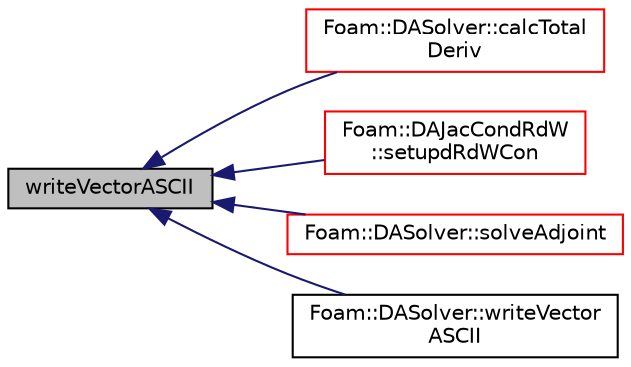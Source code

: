 digraph "writeVectorASCII"
{
  bgcolor="transparent";
  edge [fontname="Helvetica",fontsize="10",labelfontname="Helvetica",labelfontsize="10"];
  node [fontname="Helvetica",fontsize="10",shape=record];
  rankdir="LR";
  Node80 [label="writeVectorASCII",height=0.2,width=0.4,color="black", fillcolor="grey75", style="filled", fontcolor="black"];
  Node80 -> Node81 [dir="back",color="midnightblue",fontsize="10",style="solid",fontname="Helvetica"];
  Node81 [label="Foam::DASolver::calcTotal\lDeriv",height=0.2,width=0.4,color="red",URL="$classFoam_1_1DASolver.html#ae61bd69b450c4e79a7eb089751e0ecde",tooltip="compute the total derivatives "];
  Node80 -> Node83 [dir="back",color="midnightblue",fontsize="10",style="solid",fontname="Helvetica"];
  Node83 [label="Foam::DAJacCondRdW\l::setupdRdWCon",height=0.2,width=0.4,color="red",URL="$classFoam_1_1DAJacCondRdW.html#a6320c97a80c467a388c3a88fdcd31eb3"];
  Node80 -> Node87 [dir="back",color="midnightblue",fontsize="10",style="solid",fontname="Helvetica"];
  Node87 [label="Foam::DASolver::solveAdjoint",height=0.2,width=0.4,color="red",URL="$classFoam_1_1DASolver.html#a985af8c5b6d6bf478b8fd1d999865b47",tooltip="solve the adjoint linear equations "];
  Node80 -> Node88 [dir="back",color="midnightblue",fontsize="10",style="solid",fontname="Helvetica"];
  Node88 [label="Foam::DASolver::writeVector\lASCII",height=0.2,width=0.4,color="black",URL="$classFoam_1_1DASolver.html#a4845f297f6868e9edf41f492fff59004",tooltip="write petsc vector in ascii format "];
}
